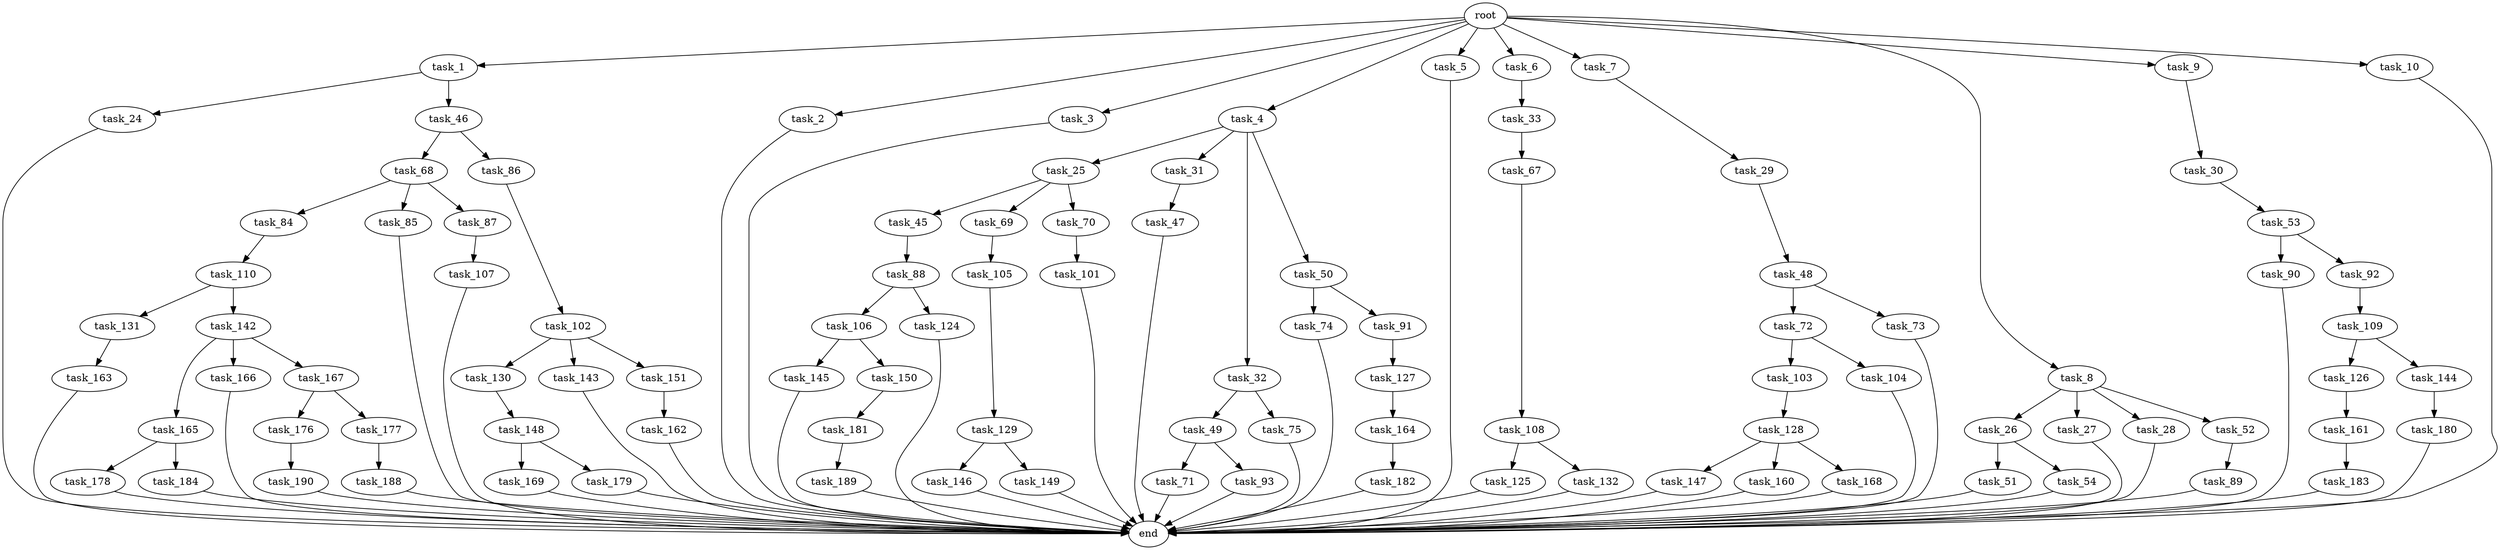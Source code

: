digraph G {
  root [size="0.000000"];
  task_1 [size="10.240000"];
  task_2 [size="10.240000"];
  task_3 [size="10.240000"];
  task_4 [size="10.240000"];
  task_5 [size="10.240000"];
  task_6 [size="10.240000"];
  task_7 [size="10.240000"];
  task_8 [size="10.240000"];
  task_9 [size="10.240000"];
  task_10 [size="10.240000"];
  task_24 [size="1374389534.720000"];
  task_25 [size="5497558138.880000"];
  task_26 [size="3092376453.120000"];
  task_27 [size="3092376453.120000"];
  task_28 [size="3092376453.120000"];
  task_29 [size="4209067950.080000"];
  task_30 [size="6957847019.520000"];
  task_31 [size="5497558138.880000"];
  task_32 [size="5497558138.880000"];
  task_33 [size="2147483648.000000"];
  task_45 [size="8589934592.000000"];
  task_46 [size="1374389534.720000"];
  task_47 [size="3092376453.120000"];
  task_48 [size="5497558138.880000"];
  task_49 [size="8589934592.000000"];
  task_50 [size="5497558138.880000"];
  task_51 [size="6957847019.520000"];
  task_52 [size="3092376453.120000"];
  task_53 [size="5497558138.880000"];
  task_54 [size="6957847019.520000"];
  task_67 [size="6957847019.520000"];
  task_68 [size="3092376453.120000"];
  task_69 [size="8589934592.000000"];
  task_70 [size="8589934592.000000"];
  task_71 [size="1374389534.720000"];
  task_72 [size="6957847019.520000"];
  task_73 [size="6957847019.520000"];
  task_74 [size="773094113.280000"];
  task_75 [size="8589934592.000000"];
  task_84 [size="343597383.680000"];
  task_85 [size="343597383.680000"];
  task_86 [size="3092376453.120000"];
  task_87 [size="343597383.680000"];
  task_88 [size="3092376453.120000"];
  task_89 [size="343597383.680000"];
  task_90 [size="773094113.280000"];
  task_91 [size="773094113.280000"];
  task_92 [size="773094113.280000"];
  task_93 [size="1374389534.720000"];
  task_101 [size="3092376453.120000"];
  task_102 [size="3092376453.120000"];
  task_103 [size="773094113.280000"];
  task_104 [size="773094113.280000"];
  task_105 [size="343597383.680000"];
  task_106 [size="8589934592.000000"];
  task_107 [size="5497558138.880000"];
  task_108 [size="1374389534.720000"];
  task_109 [size="4209067950.080000"];
  task_110 [size="773094113.280000"];
  task_124 [size="8589934592.000000"];
  task_125 [size="1374389534.720000"];
  task_126 [size="6957847019.520000"];
  task_127 [size="343597383.680000"];
  task_128 [size="6957847019.520000"];
  task_129 [size="343597383.680000"];
  task_130 [size="1374389534.720000"];
  task_131 [size="1374389534.720000"];
  task_132 [size="1374389534.720000"];
  task_142 [size="1374389534.720000"];
  task_143 [size="1374389534.720000"];
  task_144 [size="6957847019.520000"];
  task_145 [size="773094113.280000"];
  task_146 [size="343597383.680000"];
  task_147 [size="343597383.680000"];
  task_148 [size="4209067950.080000"];
  task_149 [size="343597383.680000"];
  task_150 [size="773094113.280000"];
  task_151 [size="1374389534.720000"];
  task_160 [size="343597383.680000"];
  task_161 [size="3092376453.120000"];
  task_162 [size="773094113.280000"];
  task_163 [size="773094113.280000"];
  task_164 [size="343597383.680000"];
  task_165 [size="343597383.680000"];
  task_166 [size="343597383.680000"];
  task_167 [size="343597383.680000"];
  task_168 [size="343597383.680000"];
  task_169 [size="8589934592.000000"];
  task_176 [size="8589934592.000000"];
  task_177 [size="8589934592.000000"];
  task_178 [size="3092376453.120000"];
  task_179 [size="8589934592.000000"];
  task_180 [size="6957847019.520000"];
  task_181 [size="4209067950.080000"];
  task_182 [size="343597383.680000"];
  task_183 [size="5497558138.880000"];
  task_184 [size="3092376453.120000"];
  task_188 [size="6957847019.520000"];
  task_189 [size="8589934592.000000"];
  task_190 [size="6957847019.520000"];
  end [size="0.000000"];

  root -> task_1 [size="1.000000"];
  root -> task_2 [size="1.000000"];
  root -> task_3 [size="1.000000"];
  root -> task_4 [size="1.000000"];
  root -> task_5 [size="1.000000"];
  root -> task_6 [size="1.000000"];
  root -> task_7 [size="1.000000"];
  root -> task_8 [size="1.000000"];
  root -> task_9 [size="1.000000"];
  root -> task_10 [size="1.000000"];
  task_1 -> task_24 [size="134217728.000000"];
  task_1 -> task_46 [size="134217728.000000"];
  task_2 -> end [size="1.000000"];
  task_3 -> end [size="1.000000"];
  task_4 -> task_25 [size="536870912.000000"];
  task_4 -> task_31 [size="536870912.000000"];
  task_4 -> task_32 [size="536870912.000000"];
  task_4 -> task_50 [size="536870912.000000"];
  task_5 -> end [size="1.000000"];
  task_6 -> task_33 [size="209715200.000000"];
  task_7 -> task_29 [size="411041792.000000"];
  task_8 -> task_26 [size="301989888.000000"];
  task_8 -> task_27 [size="301989888.000000"];
  task_8 -> task_28 [size="301989888.000000"];
  task_8 -> task_52 [size="301989888.000000"];
  task_9 -> task_30 [size="679477248.000000"];
  task_10 -> end [size="1.000000"];
  task_24 -> end [size="1.000000"];
  task_25 -> task_45 [size="838860800.000000"];
  task_25 -> task_69 [size="838860800.000000"];
  task_25 -> task_70 [size="838860800.000000"];
  task_26 -> task_51 [size="679477248.000000"];
  task_26 -> task_54 [size="679477248.000000"];
  task_27 -> end [size="1.000000"];
  task_28 -> end [size="1.000000"];
  task_29 -> task_48 [size="536870912.000000"];
  task_30 -> task_53 [size="536870912.000000"];
  task_31 -> task_47 [size="301989888.000000"];
  task_32 -> task_49 [size="838860800.000000"];
  task_32 -> task_75 [size="838860800.000000"];
  task_33 -> task_67 [size="679477248.000000"];
  task_45 -> task_88 [size="301989888.000000"];
  task_46 -> task_68 [size="301989888.000000"];
  task_46 -> task_86 [size="301989888.000000"];
  task_47 -> end [size="1.000000"];
  task_48 -> task_72 [size="679477248.000000"];
  task_48 -> task_73 [size="679477248.000000"];
  task_49 -> task_71 [size="134217728.000000"];
  task_49 -> task_93 [size="134217728.000000"];
  task_50 -> task_74 [size="75497472.000000"];
  task_50 -> task_91 [size="75497472.000000"];
  task_51 -> end [size="1.000000"];
  task_52 -> task_89 [size="33554432.000000"];
  task_53 -> task_90 [size="75497472.000000"];
  task_53 -> task_92 [size="75497472.000000"];
  task_54 -> end [size="1.000000"];
  task_67 -> task_108 [size="134217728.000000"];
  task_68 -> task_84 [size="33554432.000000"];
  task_68 -> task_85 [size="33554432.000000"];
  task_68 -> task_87 [size="33554432.000000"];
  task_69 -> task_105 [size="33554432.000000"];
  task_70 -> task_101 [size="301989888.000000"];
  task_71 -> end [size="1.000000"];
  task_72 -> task_103 [size="75497472.000000"];
  task_72 -> task_104 [size="75497472.000000"];
  task_73 -> end [size="1.000000"];
  task_74 -> end [size="1.000000"];
  task_75 -> end [size="1.000000"];
  task_84 -> task_110 [size="75497472.000000"];
  task_85 -> end [size="1.000000"];
  task_86 -> task_102 [size="301989888.000000"];
  task_87 -> task_107 [size="536870912.000000"];
  task_88 -> task_106 [size="838860800.000000"];
  task_88 -> task_124 [size="838860800.000000"];
  task_89 -> end [size="1.000000"];
  task_90 -> end [size="1.000000"];
  task_91 -> task_127 [size="33554432.000000"];
  task_92 -> task_109 [size="411041792.000000"];
  task_93 -> end [size="1.000000"];
  task_101 -> end [size="1.000000"];
  task_102 -> task_130 [size="134217728.000000"];
  task_102 -> task_143 [size="134217728.000000"];
  task_102 -> task_151 [size="134217728.000000"];
  task_103 -> task_128 [size="679477248.000000"];
  task_104 -> end [size="1.000000"];
  task_105 -> task_129 [size="33554432.000000"];
  task_106 -> task_145 [size="75497472.000000"];
  task_106 -> task_150 [size="75497472.000000"];
  task_107 -> end [size="1.000000"];
  task_108 -> task_125 [size="134217728.000000"];
  task_108 -> task_132 [size="134217728.000000"];
  task_109 -> task_126 [size="679477248.000000"];
  task_109 -> task_144 [size="679477248.000000"];
  task_110 -> task_131 [size="134217728.000000"];
  task_110 -> task_142 [size="134217728.000000"];
  task_124 -> end [size="1.000000"];
  task_125 -> end [size="1.000000"];
  task_126 -> task_161 [size="301989888.000000"];
  task_127 -> task_164 [size="33554432.000000"];
  task_128 -> task_147 [size="33554432.000000"];
  task_128 -> task_160 [size="33554432.000000"];
  task_128 -> task_168 [size="33554432.000000"];
  task_129 -> task_146 [size="33554432.000000"];
  task_129 -> task_149 [size="33554432.000000"];
  task_130 -> task_148 [size="411041792.000000"];
  task_131 -> task_163 [size="75497472.000000"];
  task_132 -> end [size="1.000000"];
  task_142 -> task_165 [size="33554432.000000"];
  task_142 -> task_166 [size="33554432.000000"];
  task_142 -> task_167 [size="33554432.000000"];
  task_143 -> end [size="1.000000"];
  task_144 -> task_180 [size="679477248.000000"];
  task_145 -> end [size="1.000000"];
  task_146 -> end [size="1.000000"];
  task_147 -> end [size="1.000000"];
  task_148 -> task_169 [size="838860800.000000"];
  task_148 -> task_179 [size="838860800.000000"];
  task_149 -> end [size="1.000000"];
  task_150 -> task_181 [size="411041792.000000"];
  task_151 -> task_162 [size="75497472.000000"];
  task_160 -> end [size="1.000000"];
  task_161 -> task_183 [size="536870912.000000"];
  task_162 -> end [size="1.000000"];
  task_163 -> end [size="1.000000"];
  task_164 -> task_182 [size="33554432.000000"];
  task_165 -> task_178 [size="301989888.000000"];
  task_165 -> task_184 [size="301989888.000000"];
  task_166 -> end [size="1.000000"];
  task_167 -> task_176 [size="838860800.000000"];
  task_167 -> task_177 [size="838860800.000000"];
  task_168 -> end [size="1.000000"];
  task_169 -> end [size="1.000000"];
  task_176 -> task_190 [size="679477248.000000"];
  task_177 -> task_188 [size="679477248.000000"];
  task_178 -> end [size="1.000000"];
  task_179 -> end [size="1.000000"];
  task_180 -> end [size="1.000000"];
  task_181 -> task_189 [size="838860800.000000"];
  task_182 -> end [size="1.000000"];
  task_183 -> end [size="1.000000"];
  task_184 -> end [size="1.000000"];
  task_188 -> end [size="1.000000"];
  task_189 -> end [size="1.000000"];
  task_190 -> end [size="1.000000"];
}
